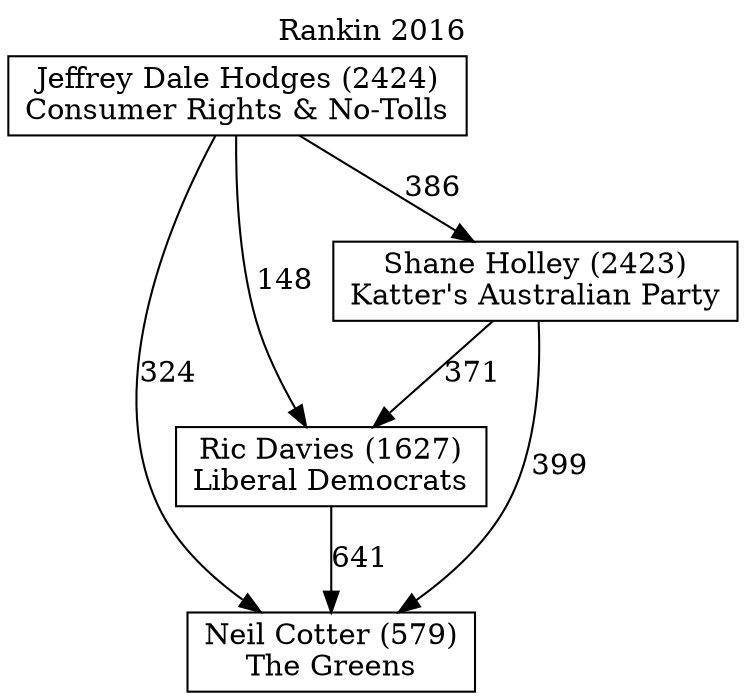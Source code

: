 // House preference flow
digraph "Neil Cotter (579)_Rankin_2016" {
	graph [label="Rankin 2016" labelloc=t mclimit=10]
	node [shape=box]
	"Neil Cotter (579)" [label="Neil Cotter (579)
The Greens"]
	"Ric Davies (1627)" [label="Ric Davies (1627)
Liberal Democrats"]
	"Jeffrey Dale Hodges (2424)" [label="Jeffrey Dale Hodges (2424)
Consumer Rights & No-Tolls"]
	"Shane Holley (2423)" [label="Shane Holley (2423)
Katter's Australian Party"]
	"Shane Holley (2423)" -> "Ric Davies (1627)" [label=371]
	"Ric Davies (1627)" -> "Neil Cotter (579)" [label=641]
	"Jeffrey Dale Hodges (2424)" -> "Shane Holley (2423)" [label=386]
	"Jeffrey Dale Hodges (2424)" -> "Ric Davies (1627)" [label=148]
	"Jeffrey Dale Hodges (2424)" -> "Neil Cotter (579)" [label=324]
	"Shane Holley (2423)" -> "Neil Cotter (579)" [label=399]
}
